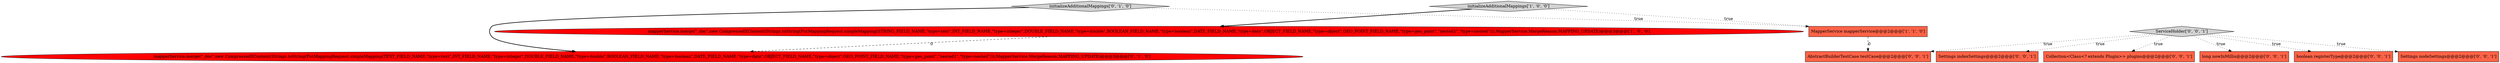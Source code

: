 digraph {
3 [style = filled, label = "initializeAdditionalMappings['0', '1', '0']", fillcolor = lightgray, shape = diamond image = "AAA0AAABBB2BBB"];
6 [style = filled, label = "Collection<Class<? extends Plugin>> plugins@@@2@@@['0', '0', '1']", fillcolor = tomato, shape = box image = "AAA0AAABBB3BBB"];
4 [style = filled, label = "mapperService.merge(\"_doc\",new CompressedXContent(Strings.toString(PutMappingRequest.simpleMapping(TEXT_FIELD_NAME,\"type=text\",INT_FIELD_NAME,\"type=integer\",DOUBLE_FIELD_NAME,\"type=double\",BOOLEAN_FIELD_NAME,\"type=boolean\",DATE_FIELD_NAME,\"type=date\",OBJECT_FIELD_NAME,\"type=object\",GEO_POINT_FIELD_NAME,\"type=geo_point\",\"nested1\",\"type=nested\"))),MapperService.MergeReason.MAPPING_UPDATE)@@@3@@@['0', '1', '0']", fillcolor = red, shape = ellipse image = "AAA1AAABBB2BBB"];
10 [style = filled, label = "ServiceHolder['0', '0', '1']", fillcolor = lightgray, shape = diamond image = "AAA0AAABBB3BBB"];
7 [style = filled, label = "long nowInMillis@@@2@@@['0', '0', '1']", fillcolor = tomato, shape = box image = "AAA0AAABBB3BBB"];
0 [style = filled, label = "MapperService mapperService@@@2@@@['1', '1', '0']", fillcolor = tomato, shape = box image = "AAA0AAABBB1BBB"];
9 [style = filled, label = "boolean registerType@@@2@@@['0', '0', '1']", fillcolor = tomato, shape = box image = "AAA0AAABBB3BBB"];
8 [style = filled, label = "Settings nodeSettings@@@2@@@['0', '0', '1']", fillcolor = tomato, shape = box image = "AAA0AAABBB3BBB"];
11 [style = filled, label = "AbstractBuilderTestCase testCase@@@2@@@['0', '0', '1']", fillcolor = tomato, shape = box image = "AAA0AAABBB3BBB"];
2 [style = filled, label = "mapperService.merge(\"_doc\",new CompressedXContent(Strings.toString(PutMappingRequest.simpleMapping(STRING_FIELD_NAME,\"type=text\",INT_FIELD_NAME,\"type=integer\",DOUBLE_FIELD_NAME,\"type=double\",BOOLEAN_FIELD_NAME,\"type=boolean\",DATE_FIELD_NAME,\"type=date\",OBJECT_FIELD_NAME,\"type=object\",GEO_POINT_FIELD_NAME,\"type=geo_point\",\"nested1\",\"type=nested\"))),MapperService.MergeReason.MAPPING_UPDATE)@@@3@@@['1', '0', '0']", fillcolor = red, shape = ellipse image = "AAA1AAABBB1BBB"];
5 [style = filled, label = "Settings indexSettings@@@2@@@['0', '0', '1']", fillcolor = tomato, shape = box image = "AAA0AAABBB3BBB"];
1 [style = filled, label = "initializeAdditionalMappings['1', '0', '0']", fillcolor = lightgray, shape = diamond image = "AAA0AAABBB1BBB"];
10->8 [style = dotted, label="true"];
10->6 [style = dotted, label="true"];
1->2 [style = bold, label=""];
1->0 [style = dotted, label="true"];
0->11 [style = dashed, label="0"];
10->11 [style = dotted, label="true"];
10->5 [style = dotted, label="true"];
10->9 [style = dotted, label="true"];
3->4 [style = bold, label=""];
10->7 [style = dotted, label="true"];
2->4 [style = dashed, label="0"];
3->0 [style = dotted, label="true"];
}
